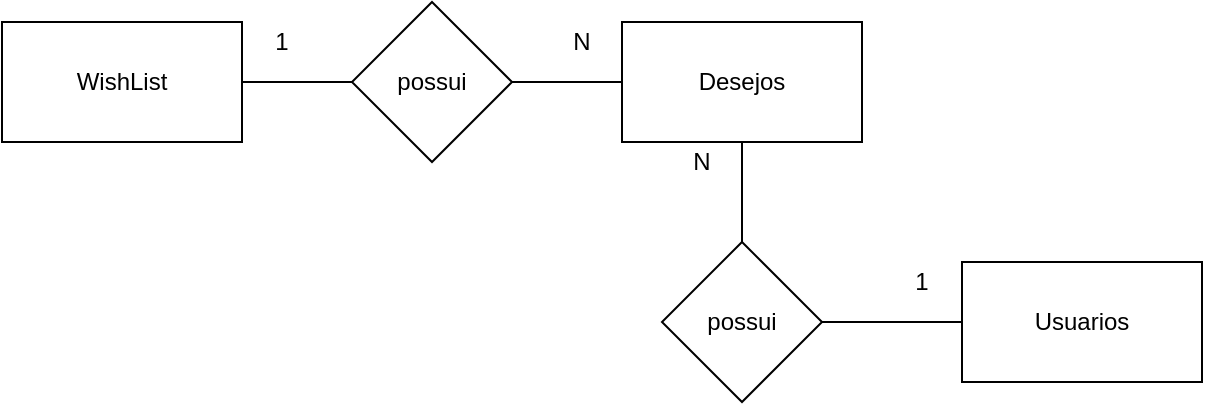 <mxfile version="14.6.6" type="device" pages="2"><diagram id="XzvWZQjXooDKPdRF9XzW" name="Conceitual"><mxGraphModel dx="1323" dy="702" grid="1" gridSize="10" guides="1" tooltips="1" connect="1" arrows="1" fold="1" page="1" pageScale="1" pageWidth="1169" pageHeight="1654" math="0" shadow="0"><root><mxCell id="0"/><mxCell id="1" parent="0"/><mxCell id="LYVe4sxqxJ3Of_w7PkZH-6" value="" style="edgeStyle=orthogonalEdgeStyle;rounded=0;orthogonalLoop=1;jettySize=auto;html=1;endArrow=none;endFill=0;" edge="1" parent="1" source="LYVe4sxqxJ3Of_w7PkZH-1" target="LYVe4sxqxJ3Of_w7PkZH-2"><mxGeometry relative="1" as="geometry"/></mxCell><mxCell id="LYVe4sxqxJ3Of_w7PkZH-1" value="WishList" style="rounded=0;whiteSpace=wrap;html=1;" vertex="1" parent="1"><mxGeometry x="330" y="280" width="120" height="60" as="geometry"/></mxCell><mxCell id="LYVe4sxqxJ3Of_w7PkZH-7" value="" style="edgeStyle=orthogonalEdgeStyle;rounded=0;orthogonalLoop=1;jettySize=auto;html=1;endArrow=none;endFill=0;" edge="1" parent="1" source="LYVe4sxqxJ3Of_w7PkZH-2" target="LYVe4sxqxJ3Of_w7PkZH-3"><mxGeometry relative="1" as="geometry"/></mxCell><mxCell id="LYVe4sxqxJ3Of_w7PkZH-2" value="possui" style="rhombus;whiteSpace=wrap;html=1;" vertex="1" parent="1"><mxGeometry x="505" y="270" width="80" height="80" as="geometry"/></mxCell><mxCell id="LYVe4sxqxJ3Of_w7PkZH-8" value="" style="edgeStyle=orthogonalEdgeStyle;rounded=0;orthogonalLoop=1;jettySize=auto;html=1;endArrow=none;endFill=0;" edge="1" parent="1" source="LYVe4sxqxJ3Of_w7PkZH-3" target="LYVe4sxqxJ3Of_w7PkZH-4"><mxGeometry relative="1" as="geometry"/></mxCell><mxCell id="LYVe4sxqxJ3Of_w7PkZH-3" value="Desejos" style="rounded=0;whiteSpace=wrap;html=1;" vertex="1" parent="1"><mxGeometry x="640" y="280" width="120" height="60" as="geometry"/></mxCell><mxCell id="LYVe4sxqxJ3Of_w7PkZH-9" value="" style="edgeStyle=orthogonalEdgeStyle;rounded=0;orthogonalLoop=1;jettySize=auto;html=1;endArrow=none;endFill=0;" edge="1" parent="1" source="LYVe4sxqxJ3Of_w7PkZH-4" target="LYVe4sxqxJ3Of_w7PkZH-5"><mxGeometry relative="1" as="geometry"/></mxCell><mxCell id="LYVe4sxqxJ3Of_w7PkZH-4" value="possui" style="rhombus;whiteSpace=wrap;html=1;" vertex="1" parent="1"><mxGeometry x="660" y="390" width="80" height="80" as="geometry"/></mxCell><mxCell id="LYVe4sxqxJ3Of_w7PkZH-5" value="Usuarios" style="rounded=0;whiteSpace=wrap;html=1;" vertex="1" parent="1"><mxGeometry x="810" y="400" width="120" height="60" as="geometry"/></mxCell><mxCell id="AsH0qrSkByvAtqxn5O5D-1" value="1" style="text;html=1;strokeColor=none;fillColor=none;align=center;verticalAlign=middle;whiteSpace=wrap;rounded=0;" vertex="1" parent="1"><mxGeometry x="450" y="280" width="40" height="20" as="geometry"/></mxCell><mxCell id="AsH0qrSkByvAtqxn5O5D-2" value="N" style="text;html=1;strokeColor=none;fillColor=none;align=center;verticalAlign=middle;whiteSpace=wrap;rounded=0;" vertex="1" parent="1"><mxGeometry x="600" y="280" width="40" height="20" as="geometry"/></mxCell><mxCell id="AsH0qrSkByvAtqxn5O5D-3" value="N" style="text;html=1;strokeColor=none;fillColor=none;align=center;verticalAlign=middle;whiteSpace=wrap;rounded=0;" vertex="1" parent="1"><mxGeometry x="660" y="340" width="40" height="20" as="geometry"/></mxCell><mxCell id="AsH0qrSkByvAtqxn5O5D-4" value="1" style="text;html=1;strokeColor=none;fillColor=none;align=center;verticalAlign=middle;whiteSpace=wrap;rounded=0;" vertex="1" parent="1"><mxGeometry x="770" y="400" width="40" height="20" as="geometry"/></mxCell></root></mxGraphModel></diagram><diagram id="NGtGAi3CVyyaRx4jlI3b" name="Lógico"><mxGraphModel dx="1323" dy="702" grid="1" gridSize="10" guides="1" tooltips="1" connect="1" arrows="1" fold="1" page="1" pageScale="1" pageWidth="1169" pageHeight="1654" math="0" shadow="0"><root><mxCell id="UbVkC3Op2EB2gOBxkW8G-0"/><mxCell id="UbVkC3Op2EB2gOBxkW8G-1" parent="UbVkC3Op2EB2gOBxkW8G-0"/><mxCell id="_FzLuKR9NPq0J5vLhjll-0" value="Desejos" style="shape=table;startSize=30;container=1;collapsible=1;childLayout=tableLayout;fixedRows=1;rowLines=0;fontStyle=1;align=center;resizeLast=1;" vertex="1" parent="UbVkC3Op2EB2gOBxkW8G-1"><mxGeometry x="300" y="220" width="180" height="100" as="geometry"/></mxCell><mxCell id="_FzLuKR9NPq0J5vLhjll-1" value="" style="shape=partialRectangle;collapsible=0;dropTarget=0;pointerEvents=0;fillColor=none;top=0;left=0;bottom=1;right=0;points=[[0,0.5],[1,0.5]];portConstraint=eastwest;" vertex="1" parent="_FzLuKR9NPq0J5vLhjll-0"><mxGeometry y="30" width="180" height="30" as="geometry"/></mxCell><mxCell id="_FzLuKR9NPq0J5vLhjll-2" value="PK" style="shape=partialRectangle;connectable=0;fillColor=none;top=0;left=0;bottom=0;right=0;fontStyle=1;overflow=hidden;" vertex="1" parent="_FzLuKR9NPq0J5vLhjll-1"><mxGeometry width="30" height="30" as="geometry"/></mxCell><mxCell id="_FzLuKR9NPq0J5vLhjll-3" value="idDesejo" style="shape=partialRectangle;connectable=0;fillColor=none;top=0;left=0;bottom=0;right=0;align=left;spacingLeft=6;fontStyle=5;overflow=hidden;" vertex="1" parent="_FzLuKR9NPq0J5vLhjll-1"><mxGeometry x="30" width="150" height="30" as="geometry"/></mxCell><mxCell id="_FzLuKR9NPq0J5vLhjll-4" value="" style="shape=partialRectangle;collapsible=0;dropTarget=0;pointerEvents=0;fillColor=none;top=0;left=0;bottom=0;right=0;points=[[0,0.5],[1,0.5]];portConstraint=eastwest;" vertex="1" parent="_FzLuKR9NPq0J5vLhjll-0"><mxGeometry y="60" width="180" height="30" as="geometry"/></mxCell><mxCell id="_FzLuKR9NPq0J5vLhjll-5" value="" style="shape=partialRectangle;connectable=0;fillColor=none;top=0;left=0;bottom=0;right=0;editable=1;overflow=hidden;" vertex="1" parent="_FzLuKR9NPq0J5vLhjll-4"><mxGeometry width="30" height="30" as="geometry"/></mxCell><mxCell id="_FzLuKR9NPq0J5vLhjll-6" value="descricao" style="shape=partialRectangle;connectable=0;fillColor=none;top=0;left=0;bottom=0;right=0;align=left;spacingLeft=6;overflow=hidden;" vertex="1" parent="_FzLuKR9NPq0J5vLhjll-4"><mxGeometry x="30" width="150" height="30" as="geometry"/></mxCell><mxCell id="_FzLuKR9NPq0J5vLhjll-13" value="Usuarios" style="shape=table;startSize=30;container=1;collapsible=1;childLayout=tableLayout;fixedRows=1;rowLines=0;fontStyle=1;align=center;resizeLast=1;" vertex="1" parent="UbVkC3Op2EB2gOBxkW8G-1"><mxGeometry x="570" y="220" width="180" height="160" as="geometry"/></mxCell><mxCell id="_FzLuKR9NPq0J5vLhjll-14" value="" style="shape=partialRectangle;collapsible=0;dropTarget=0;pointerEvents=0;fillColor=none;top=0;left=0;bottom=0;right=0;points=[[0,0.5],[1,0.5]];portConstraint=eastwest;" vertex="1" parent="_FzLuKR9NPq0J5vLhjll-13"><mxGeometry y="30" width="180" height="30" as="geometry"/></mxCell><mxCell id="_FzLuKR9NPq0J5vLhjll-15" value="PK" style="shape=partialRectangle;connectable=0;fillColor=none;top=0;left=0;bottom=0;right=0;fontStyle=1;overflow=hidden;" vertex="1" parent="_FzLuKR9NPq0J5vLhjll-14"><mxGeometry width="60" height="30" as="geometry"/></mxCell><mxCell id="_FzLuKR9NPq0J5vLhjll-16" value="idUsuario" style="shape=partialRectangle;connectable=0;fillColor=none;top=0;left=0;bottom=0;right=0;align=left;spacingLeft=6;fontStyle=5;overflow=hidden;" vertex="1" parent="_FzLuKR9NPq0J5vLhjll-14"><mxGeometry x="60" width="120" height="30" as="geometry"/></mxCell><mxCell id="_FzLuKR9NPq0J5vLhjll-17" value="" style="shape=partialRectangle;collapsible=0;dropTarget=0;pointerEvents=0;fillColor=none;top=0;left=0;bottom=1;right=0;points=[[0,0.5],[1,0.5]];portConstraint=eastwest;" vertex="1" parent="_FzLuKR9NPq0J5vLhjll-13"><mxGeometry y="60" width="180" height="30" as="geometry"/></mxCell><mxCell id="_FzLuKR9NPq0J5vLhjll-18" value="FK" style="shape=partialRectangle;connectable=0;fillColor=none;top=0;left=0;bottom=0;right=0;fontStyle=1;overflow=hidden;" vertex="1" parent="_FzLuKR9NPq0J5vLhjll-17"><mxGeometry width="60" height="30" as="geometry"/></mxCell><mxCell id="_FzLuKR9NPq0J5vLhjll-19" value="idDesejo" style="shape=partialRectangle;connectable=0;fillColor=none;top=0;left=0;bottom=0;right=0;align=left;spacingLeft=6;fontStyle=5;overflow=hidden;" vertex="1" parent="_FzLuKR9NPq0J5vLhjll-17"><mxGeometry x="60" width="120" height="30" as="geometry"/></mxCell><mxCell id="_FzLuKR9NPq0J5vLhjll-20" value="" style="shape=partialRectangle;collapsible=0;dropTarget=0;pointerEvents=0;fillColor=none;top=0;left=0;bottom=0;right=0;points=[[0,0.5],[1,0.5]];portConstraint=eastwest;" vertex="1" parent="_FzLuKR9NPq0J5vLhjll-13"><mxGeometry y="90" width="180" height="30" as="geometry"/></mxCell><mxCell id="_FzLuKR9NPq0J5vLhjll-21" value="" style="shape=partialRectangle;connectable=0;fillColor=none;top=0;left=0;bottom=0;right=0;editable=1;overflow=hidden;" vertex="1" parent="_FzLuKR9NPq0J5vLhjll-20"><mxGeometry width="60" height="30" as="geometry"/></mxCell><mxCell id="_FzLuKR9NPq0J5vLhjll-22" value="e-mail" style="shape=partialRectangle;connectable=0;fillColor=none;top=0;left=0;bottom=0;right=0;align=left;spacingLeft=6;overflow=hidden;" vertex="1" parent="_FzLuKR9NPq0J5vLhjll-20"><mxGeometry x="60" width="120" height="30" as="geometry"/></mxCell><mxCell id="_FzLuKR9NPq0J5vLhjll-23" value="" style="shape=partialRectangle;collapsible=0;dropTarget=0;pointerEvents=0;fillColor=none;top=0;left=0;bottom=0;right=0;points=[[0,0.5],[1,0.5]];portConstraint=eastwest;" vertex="1" parent="_FzLuKR9NPq0J5vLhjll-13"><mxGeometry y="120" width="180" height="30" as="geometry"/></mxCell><mxCell id="_FzLuKR9NPq0J5vLhjll-24" value="" style="shape=partialRectangle;connectable=0;fillColor=none;top=0;left=0;bottom=0;right=0;editable=1;overflow=hidden;" vertex="1" parent="_FzLuKR9NPq0J5vLhjll-23"><mxGeometry width="60" height="30" as="geometry"/></mxCell><mxCell id="_FzLuKR9NPq0J5vLhjll-25" value="senha" style="shape=partialRectangle;connectable=0;fillColor=none;top=0;left=0;bottom=0;right=0;align=left;spacingLeft=6;overflow=hidden;" vertex="1" parent="_FzLuKR9NPq0J5vLhjll-23"><mxGeometry x="60" width="120" height="30" as="geometry"/></mxCell><mxCell id="_FzLuKR9NPq0J5vLhjll-26" value="" style="edgeStyle=entityRelationEdgeStyle;fontSize=12;html=1;endArrow=ERoneToMany;exitX=0;exitY=0.5;exitDx=0;exitDy=0;entryX=1;entryY=0.5;entryDx=0;entryDy=0;" edge="1" parent="UbVkC3Op2EB2gOBxkW8G-1" source="_FzLuKR9NPq0J5vLhjll-17" target="_FzLuKR9NPq0J5vLhjll-1"><mxGeometry width="100" height="100" relative="1" as="geometry"><mxPoint x="440" y="520" as="sourcePoint"/><mxPoint x="490" y="400" as="targetPoint"/></mxGeometry></mxCell></root></mxGraphModel></diagram></mxfile>